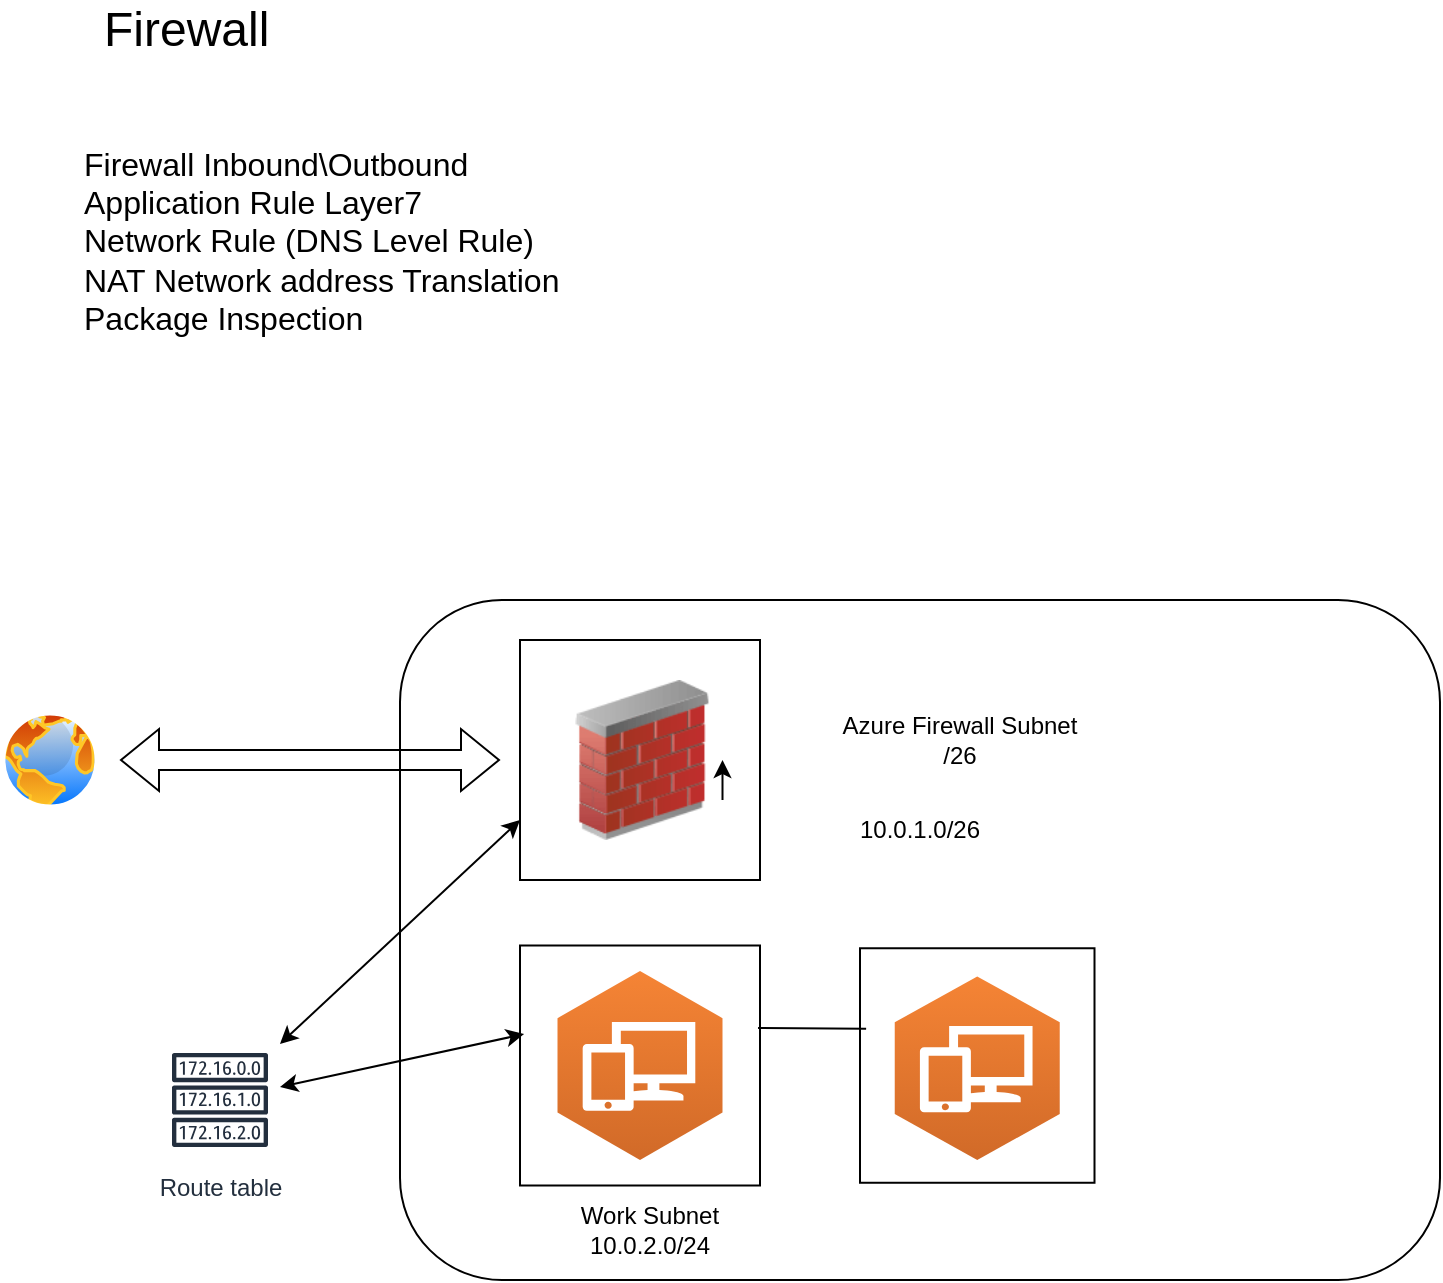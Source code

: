 <mxfile version="24.6.4" type="github">
  <diagram name="Page-1" id="QJOc4FPXJreE6Yzap2Jc">
    <mxGraphModel dx="954" dy="647" grid="1" gridSize="10" guides="1" tooltips="1" connect="1" arrows="1" fold="1" page="1" pageScale="1" pageWidth="827" pageHeight="1169" math="0" shadow="0">
      <root>
        <mxCell id="0" />
        <mxCell id="1" parent="0" />
        <mxCell id="AW5dsRTVW_Ctcq2CAhQz-2" value="&lt;font size=&quot;3&quot;&gt;Firewall Inbound\Outbound&lt;/font&gt;&lt;div&gt;&lt;font size=&quot;3&quot;&gt;Application Rule Layer7&lt;/font&gt;&lt;/div&gt;&lt;div&gt;&lt;font size=&quot;3&quot;&gt;Network Rule (DNS Level Rule)&lt;/font&gt;&lt;/div&gt;&lt;div&gt;&lt;font size=&quot;3&quot;&gt;NAT Network address Translation&lt;/font&gt;&lt;/div&gt;&lt;div&gt;&lt;font size=&quot;3&quot;&gt;Package Inspection&lt;/font&gt;&lt;/div&gt;&lt;div&gt;&lt;font size=&quot;3&quot;&gt;&lt;br&gt;&lt;/font&gt;&lt;/div&gt;" style="text;html=1;align=left;verticalAlign=middle;whiteSpace=wrap;rounded=0;" parent="1" vertex="1">
          <mxGeometry x="40" y="110" width="270" height="80" as="geometry" />
        </mxCell>
        <mxCell id="AW5dsRTVW_Ctcq2CAhQz-3" value="&lt;font style=&quot;font-size: 24px;&quot;&gt;Firewall&lt;/font&gt;" style="text;html=1;align=left;verticalAlign=middle;whiteSpace=wrap;rounded=0;" parent="1" vertex="1">
          <mxGeometry x="50" y="20" width="190" height="30" as="geometry" />
        </mxCell>
        <mxCell id="AW5dsRTVW_Ctcq2CAhQz-4" value="" style="image;aspect=fixed;perimeter=ellipsePerimeter;html=1;align=center;shadow=0;dashed=0;spacingTop=3;image=img/lib/active_directory/internet_globe.svg;" parent="1" vertex="1">
          <mxGeometry y="375" width="50" height="50" as="geometry" />
        </mxCell>
        <mxCell id="AW5dsRTVW_Ctcq2CAhQz-5" value="" style="rounded=1;whiteSpace=wrap;html=1;" parent="1" vertex="1">
          <mxGeometry x="200" y="320" width="520" height="340" as="geometry" />
        </mxCell>
        <mxCell id="AW5dsRTVW_Ctcq2CAhQz-7" value="" style="whiteSpace=wrap;html=1;aspect=fixed;" parent="1" vertex="1">
          <mxGeometry x="260" y="340" width="120" height="120" as="geometry" />
        </mxCell>
        <mxCell id="AW5dsRTVW_Ctcq2CAhQz-8" value="" style="image;html=1;image=img/lib/clip_art/networking/Firewall_02_128x128.png" parent="1" vertex="1">
          <mxGeometry x="281.25" y="360" width="80" height="80" as="geometry" />
        </mxCell>
        <mxCell id="AW5dsRTVW_Ctcq2CAhQz-9" value="Azure Firewall Subnet&lt;div&gt;/26&lt;/div&gt;" style="text;html=1;align=center;verticalAlign=middle;whiteSpace=wrap;rounded=0;" parent="1" vertex="1">
          <mxGeometry x="400" y="360" width="160" height="60" as="geometry" />
        </mxCell>
        <mxCell id="AW5dsRTVW_Ctcq2CAhQz-10" value="" style="rounded=0;whiteSpace=wrap;html=1;" parent="1" vertex="1">
          <mxGeometry x="260" y="492.75" width="120" height="120" as="geometry" />
        </mxCell>
        <mxCell id="AW5dsRTVW_Ctcq2CAhQz-11" value="" style="outlineConnect=0;dashed=0;verticalLabelPosition=bottom;verticalAlign=top;align=center;html=1;shape=mxgraph.aws3.workspaces;fillColor=#D16A28;gradientColor=#F58435;gradientDirection=north;" parent="1" vertex="1">
          <mxGeometry x="278.75" y="505.5" width="82.5" height="94.5" as="geometry" />
        </mxCell>
        <mxCell id="AW5dsRTVW_Ctcq2CAhQz-12" style="edgeStyle=orthogonalEdgeStyle;rounded=0;orthogonalLoop=1;jettySize=auto;html=1;exitX=1;exitY=0.75;exitDx=0;exitDy=0;entryX=1;entryY=0.5;entryDx=0;entryDy=0;" parent="1" source="AW5dsRTVW_Ctcq2CAhQz-8" target="AW5dsRTVW_Ctcq2CAhQz-8" edge="1">
          <mxGeometry relative="1" as="geometry" />
        </mxCell>
        <mxCell id="tGn_zbviUPno7vB-4MJZ-1" value="10.0.1.0/26" style="text;html=1;align=center;verticalAlign=middle;whiteSpace=wrap;rounded=0;" vertex="1" parent="1">
          <mxGeometry x="430" y="420" width="60" height="30" as="geometry" />
        </mxCell>
        <mxCell id="tGn_zbviUPno7vB-4MJZ-2" value="" style="whiteSpace=wrap;html=1;aspect=fixed;" vertex="1" parent="1">
          <mxGeometry x="430" y="494.13" width="117.25" height="117.25" as="geometry" />
        </mxCell>
        <mxCell id="tGn_zbviUPno7vB-4MJZ-3" value="" style="outlineConnect=0;dashed=0;verticalLabelPosition=bottom;verticalAlign=top;align=center;html=1;shape=mxgraph.aws3.workspaces;fillColor=#D16A28;gradientColor=#F58435;gradientDirection=north;" vertex="1" parent="1">
          <mxGeometry x="447.37" y="508.25" width="82.5" height="91.75" as="geometry" />
        </mxCell>
        <mxCell id="tGn_zbviUPno7vB-4MJZ-4" value="Work Subnet 10.0.2.0/24" style="text;html=1;align=center;verticalAlign=middle;whiteSpace=wrap;rounded=0;" vertex="1" parent="1">
          <mxGeometry x="270" y="620" width="110" height="30" as="geometry" />
        </mxCell>
        <mxCell id="tGn_zbviUPno7vB-4MJZ-5" value="Route table" style="sketch=0;outlineConnect=0;fontColor=#232F3E;gradientColor=none;strokeColor=#232F3E;fillColor=#ffffff;dashed=0;verticalLabelPosition=bottom;verticalAlign=top;align=center;html=1;fontSize=12;fontStyle=0;aspect=fixed;shape=mxgraph.aws4.resourceIcon;resIcon=mxgraph.aws4.route_table;" vertex="1" parent="1">
          <mxGeometry x="80" y="540" width="60" height="60" as="geometry" />
        </mxCell>
        <mxCell id="tGn_zbviUPno7vB-4MJZ-6" value="" style="endArrow=classic;startArrow=classic;html=1;rounded=0;entryX=0;entryY=0.75;entryDx=0;entryDy=0;" edge="1" parent="1" source="tGn_zbviUPno7vB-4MJZ-5" target="AW5dsRTVW_Ctcq2CAhQz-7">
          <mxGeometry width="50" height="50" relative="1" as="geometry">
            <mxPoint x="390" y="480" as="sourcePoint" />
            <mxPoint x="440" y="430" as="targetPoint" />
          </mxGeometry>
        </mxCell>
        <mxCell id="tGn_zbviUPno7vB-4MJZ-7" value="" style="endArrow=classic;startArrow=classic;html=1;rounded=0;entryX=0.017;entryY=0.369;entryDx=0;entryDy=0;entryPerimeter=0;" edge="1" parent="1" source="tGn_zbviUPno7vB-4MJZ-5" target="AW5dsRTVW_Ctcq2CAhQz-10">
          <mxGeometry width="50" height="50" relative="1" as="geometry">
            <mxPoint x="390" y="480" as="sourcePoint" />
            <mxPoint x="440" y="430" as="targetPoint" />
          </mxGeometry>
        </mxCell>
        <mxCell id="tGn_zbviUPno7vB-4MJZ-8" value="" style="endArrow=none;html=1;rounded=0;exitX=0.992;exitY=0.344;exitDx=0;exitDy=0;exitPerimeter=0;entryX=0.026;entryY=0.343;entryDx=0;entryDy=0;entryPerimeter=0;" edge="1" parent="1" source="AW5dsRTVW_Ctcq2CAhQz-10" target="tGn_zbviUPno7vB-4MJZ-2">
          <mxGeometry width="50" height="50" relative="1" as="geometry">
            <mxPoint x="390" y="480" as="sourcePoint" />
            <mxPoint x="440" y="430" as="targetPoint" />
          </mxGeometry>
        </mxCell>
        <mxCell id="tGn_zbviUPno7vB-4MJZ-9" value="" style="shape=flexArrow;endArrow=classic;startArrow=classic;html=1;rounded=0;" edge="1" parent="1">
          <mxGeometry width="100" height="100" relative="1" as="geometry">
            <mxPoint x="60" y="400" as="sourcePoint" />
            <mxPoint x="250" y="400" as="targetPoint" />
          </mxGeometry>
        </mxCell>
      </root>
    </mxGraphModel>
  </diagram>
</mxfile>
